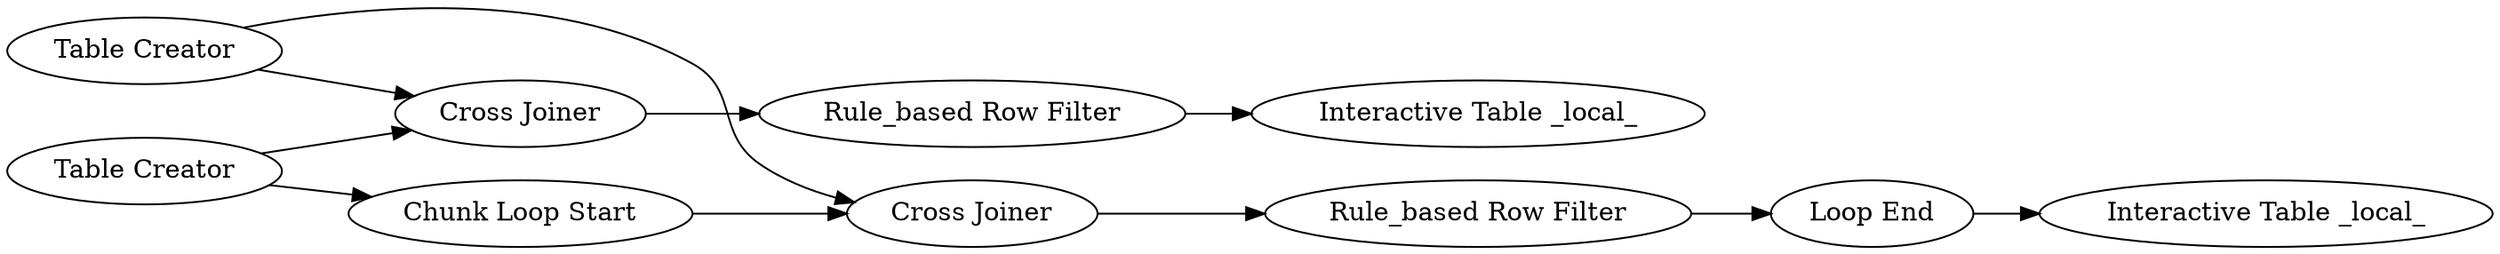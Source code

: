 digraph {
	57 [label="Table Creator"]
	58 [label="Table Creator"]
	59 [label="Cross Joiner"]
	60 [label="Rule_based Row Filter"]
	61 [label="Chunk Loop Start"]
	62 [label="Loop End"]
	63 [label="Rule_based Row Filter"]
	64 [label="Cross Joiner"]
	65 [label="Interactive Table _local_"]
	66 [label="Interactive Table _local_"]
	57 -> 59
	57 -> 61
	58 -> 59
	58 -> 64
	59 -> 60
	60 -> 65
	61 -> 64
	62 -> 66
	63 -> 62
	64 -> 63
	rankdir=LR
}
